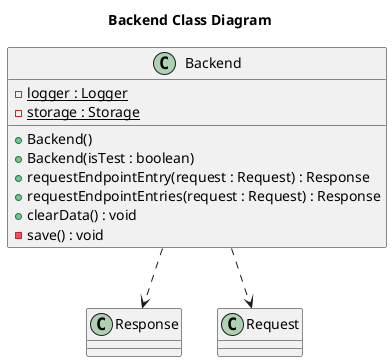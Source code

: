 @startuml
title Backend Class Diagram

class Backend
class Response
class Request
Backend ..> Request
Backend ..> Response

class Backend {
- {static} logger : Logger
- {static} storage : Storage

+ Backend()
+ Backend(isTest : boolean)
+ requestEndpointEntry(request : Request) : Response
+ requestEndpointEntries(request : Request) : Response
+ clearData() : void
- save() : void
}
@enduml